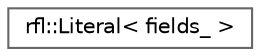 digraph "类继承关系图"
{
 // LATEX_PDF_SIZE
  bgcolor="transparent";
  edge [fontname=Helvetica,fontsize=10,labelfontname=Helvetica,labelfontsize=10];
  node [fontname=Helvetica,fontsize=10,shape=box,height=0.2,width=0.4];
  rankdir="LR";
  Node0 [id="Node000000",label="rfl::Literal\< fields_ \>",height=0.2,width=0.4,color="grey40", fillcolor="white", style="filled",URL="$classrfl_1_1_literal.html",tooltip=" "];
}
